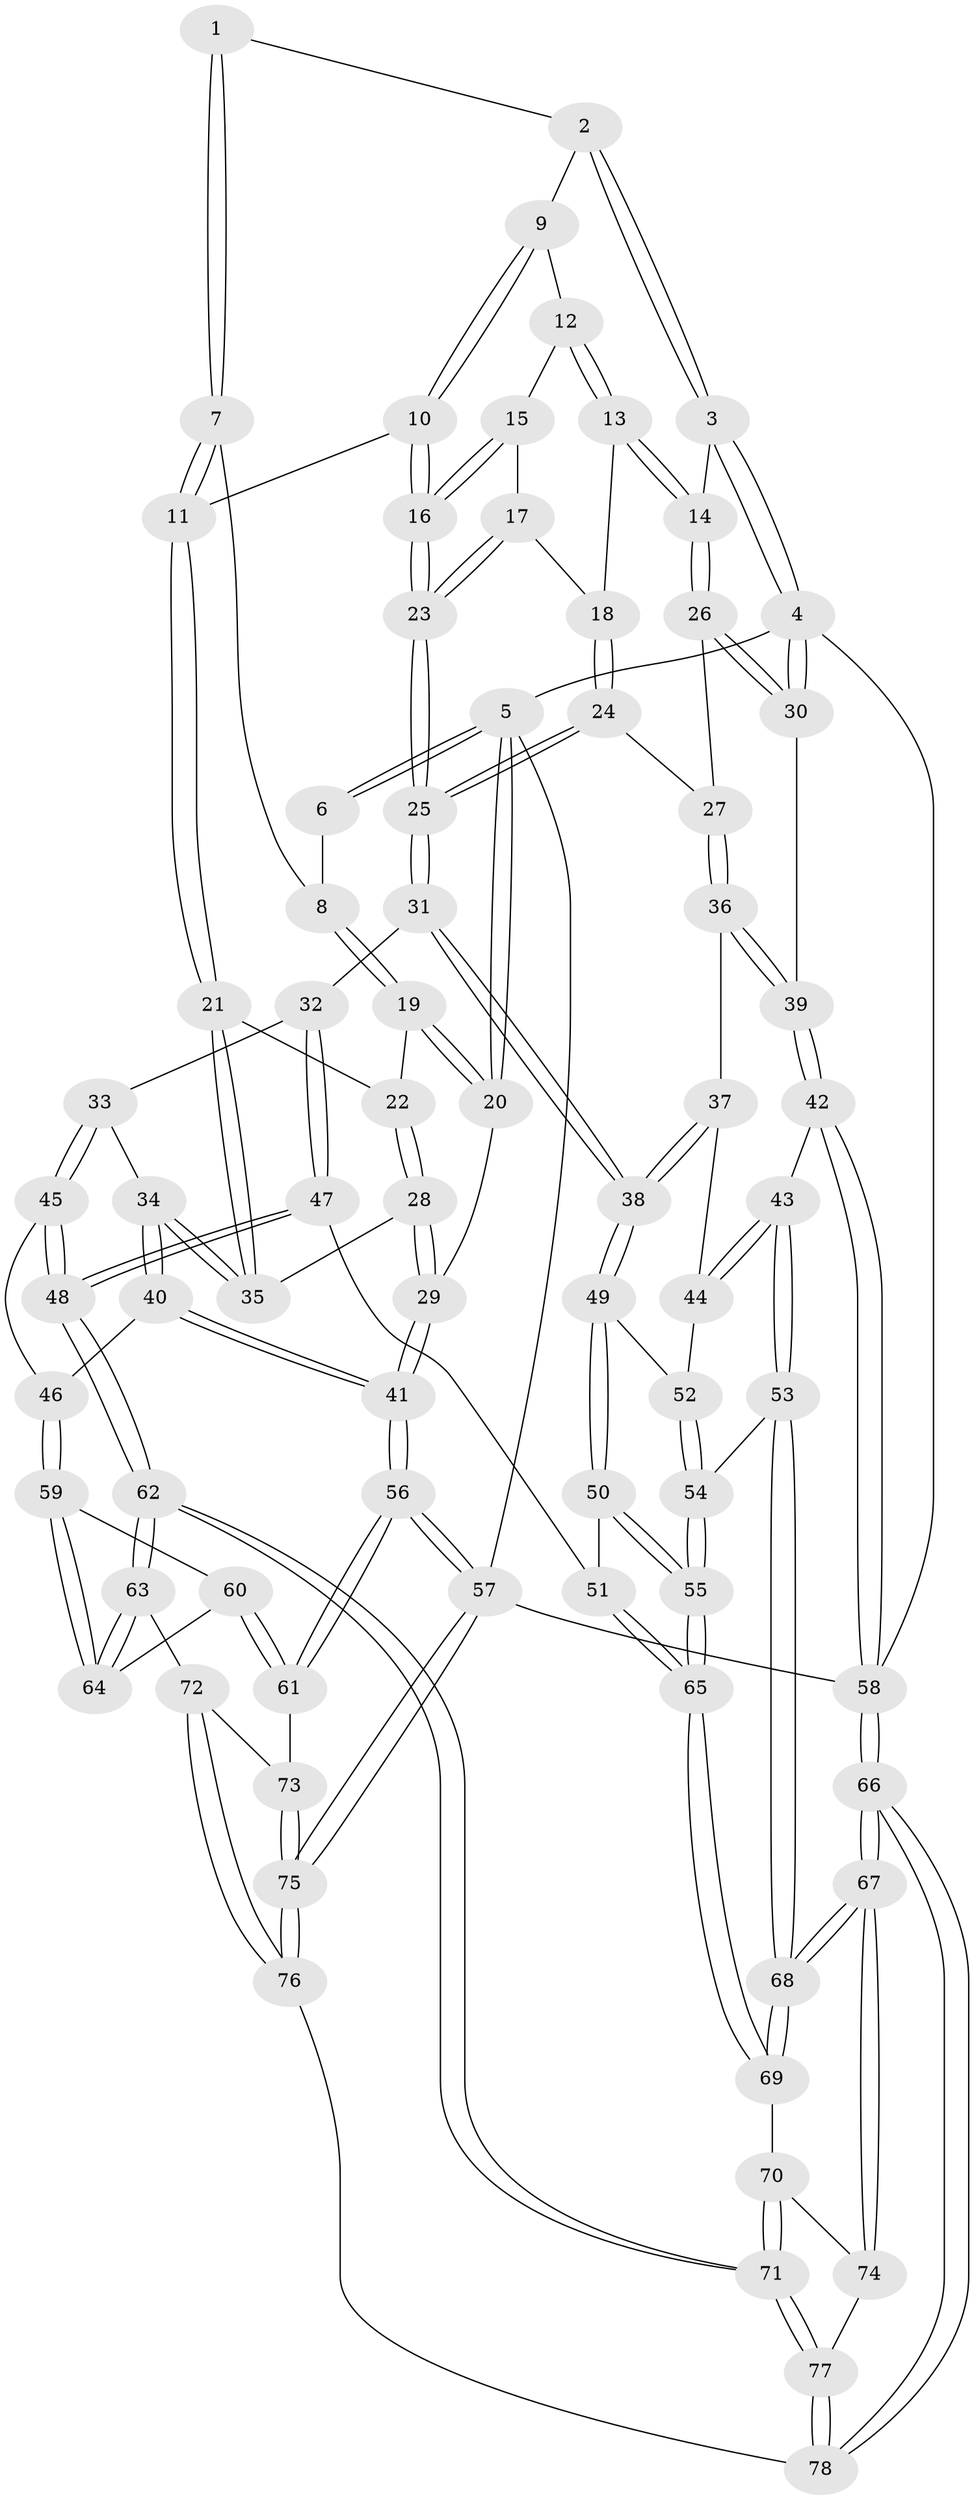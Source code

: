 // Generated by graph-tools (version 1.1) at 2025/11/02/27/25 16:11:53]
// undirected, 78 vertices, 192 edges
graph export_dot {
graph [start="1"]
  node [color=gray90,style=filled];
  1 [pos="+0.5292821597880099+0"];
  2 [pos="+0.6189896876473343+0"];
  3 [pos="+1+0"];
  4 [pos="+1+0"];
  5 [pos="+0+0"];
  6 [pos="+0.25069746901193773+0"];
  7 [pos="+0.4271842631258162+0.09681233192349056"];
  8 [pos="+0.3065539659125197+0.02428845402764502"];
  9 [pos="+0.6198710196748722+0"];
  10 [pos="+0.475715907128125+0.19569666949672498"];
  11 [pos="+0.46443796206350213+0.19545782337164"];
  12 [pos="+0.6219878641056708+0"];
  13 [pos="+0.788336076543887+0.1598770636177874"];
  14 [pos="+0.7970037917746164+0.15943388298504332"];
  15 [pos="+0.6328825552344626+0.017104859357031665"];
  16 [pos="+0.5449192293045938+0.21250223127806564"];
  17 [pos="+0.7200043393088128+0.15800152543836288"];
  18 [pos="+0.7631902682581055+0.165325341816482"];
  19 [pos="+0.24005659512289512+0.15285423907873458"];
  20 [pos="+0+0"];
  21 [pos="+0.33256207158226114+0.28321603560727227"];
  22 [pos="+0.24425459417096212+0.17115132345246165"];
  23 [pos="+0.5450874648192959+0.21260494756350856"];
  24 [pos="+0.6813545973286502+0.34961520305414795"];
  25 [pos="+0.62507363709807+0.3640312502009485"];
  26 [pos="+0.9528475988173598+0.2986035500611986"];
  27 [pos="+0.715520297128594+0.35542946025099265"];
  28 [pos="+0+0.2762897511960482"];
  29 [pos="+0+0.2790754750728507"];
  30 [pos="+1+0.35560096593782736"];
  31 [pos="+0.5825307045955476+0.4665925714686634"];
  32 [pos="+0.5419625984655243+0.4811509979870167"];
  33 [pos="+0.3608690962706915+0.44560468701846856"];
  34 [pos="+0.32140373790251026+0.3884546140274495"];
  35 [pos="+0.3170599061176048+0.3383877584403451"];
  36 [pos="+0.8115929032485383+0.4997622580264703"];
  37 [pos="+0.7985845754230846+0.508947395878129"];
  38 [pos="+0.6599977385030914+0.527368784717274"];
  39 [pos="+1+0.42919374717780945"];
  40 [pos="+0+0.5446546592891435"];
  41 [pos="+0+0.546018725324105"];
  42 [pos="+1+0.5873292529232723"];
  43 [pos="+0.9192262321514802+0.6869182929045046"];
  44 [pos="+0.7959373448873491+0.5849504389085514"];
  45 [pos="+0.3125615567399497+0.6427638202189686"];
  46 [pos="+0.2881514311954725+0.6536627850003125"];
  47 [pos="+0.4984986568410693+0.7247068205744203"];
  48 [pos="+0.47780750272723194+0.7423212647630953"];
  49 [pos="+0.6735456934842325+0.6111207213375573"];
  50 [pos="+0.6724232509380057+0.6188402784813689"];
  51 [pos="+0.578870095092534+0.7119085704031733"];
  52 [pos="+0.7779522213970137+0.6174665727547036"];
  53 [pos="+0.8503521871597948+0.7410389717348471"];
  54 [pos="+0.8040713193650391+0.7427678001273814"];
  55 [pos="+0.7756890651874544+0.7523770462005136"];
  56 [pos="+0+0.794032386948188"];
  57 [pos="+0+1"];
  58 [pos="+1+1"];
  59 [pos="+0.256660360121449+0.716718615786334"];
  60 [pos="+0.16815636134132517+0.7939299250977706"];
  61 [pos="+0.12094972497332662+0.8220270497472024"];
  62 [pos="+0.46989124790112347+0.9362912659895837"];
  63 [pos="+0.3352822901095059+0.8800680190406731"];
  64 [pos="+0.32313310275291524+0.863823421763122"];
  65 [pos="+0.733303806679387+0.7917121908737166"];
  66 [pos="+1+1"];
  67 [pos="+1+1"];
  68 [pos="+0.9380246060850185+0.951043340143214"];
  69 [pos="+0.7250463024599015+0.8188597168742"];
  70 [pos="+0.7111390340452268+0.8464793234661768"];
  71 [pos="+0.4831653895417212+0.9690559172802427"];
  72 [pos="+0.2065180206220349+0.904184173279739"];
  73 [pos="+0.16368378348488466+0.8700010055556209"];
  74 [pos="+0.7573040809617898+0.9250011343102504"];
  75 [pos="+0.044605570194452035+1"];
  76 [pos="+0.252812628536409+1"];
  77 [pos="+0.480987821081796+1"];
  78 [pos="+0.4800358779098183+1"];
  1 -- 2;
  1 -- 7;
  1 -- 7;
  2 -- 3;
  2 -- 3;
  2 -- 9;
  3 -- 4;
  3 -- 4;
  3 -- 14;
  4 -- 5;
  4 -- 30;
  4 -- 30;
  4 -- 58;
  5 -- 6;
  5 -- 6;
  5 -- 20;
  5 -- 20;
  5 -- 57;
  6 -- 8;
  7 -- 8;
  7 -- 11;
  7 -- 11;
  8 -- 19;
  8 -- 19;
  9 -- 10;
  9 -- 10;
  9 -- 12;
  10 -- 11;
  10 -- 16;
  10 -- 16;
  11 -- 21;
  11 -- 21;
  12 -- 13;
  12 -- 13;
  12 -- 15;
  13 -- 14;
  13 -- 14;
  13 -- 18;
  14 -- 26;
  14 -- 26;
  15 -- 16;
  15 -- 16;
  15 -- 17;
  16 -- 23;
  16 -- 23;
  17 -- 18;
  17 -- 23;
  17 -- 23;
  18 -- 24;
  18 -- 24;
  19 -- 20;
  19 -- 20;
  19 -- 22;
  20 -- 29;
  21 -- 22;
  21 -- 35;
  21 -- 35;
  22 -- 28;
  22 -- 28;
  23 -- 25;
  23 -- 25;
  24 -- 25;
  24 -- 25;
  24 -- 27;
  25 -- 31;
  25 -- 31;
  26 -- 27;
  26 -- 30;
  26 -- 30;
  27 -- 36;
  27 -- 36;
  28 -- 29;
  28 -- 29;
  28 -- 35;
  29 -- 41;
  29 -- 41;
  30 -- 39;
  31 -- 32;
  31 -- 38;
  31 -- 38;
  32 -- 33;
  32 -- 47;
  32 -- 47;
  33 -- 34;
  33 -- 45;
  33 -- 45;
  34 -- 35;
  34 -- 35;
  34 -- 40;
  34 -- 40;
  36 -- 37;
  36 -- 39;
  36 -- 39;
  37 -- 38;
  37 -- 38;
  37 -- 44;
  38 -- 49;
  38 -- 49;
  39 -- 42;
  39 -- 42;
  40 -- 41;
  40 -- 41;
  40 -- 46;
  41 -- 56;
  41 -- 56;
  42 -- 43;
  42 -- 58;
  42 -- 58;
  43 -- 44;
  43 -- 44;
  43 -- 53;
  43 -- 53;
  44 -- 52;
  45 -- 46;
  45 -- 48;
  45 -- 48;
  46 -- 59;
  46 -- 59;
  47 -- 48;
  47 -- 48;
  47 -- 51;
  48 -- 62;
  48 -- 62;
  49 -- 50;
  49 -- 50;
  49 -- 52;
  50 -- 51;
  50 -- 55;
  50 -- 55;
  51 -- 65;
  51 -- 65;
  52 -- 54;
  52 -- 54;
  53 -- 54;
  53 -- 68;
  53 -- 68;
  54 -- 55;
  54 -- 55;
  55 -- 65;
  55 -- 65;
  56 -- 57;
  56 -- 57;
  56 -- 61;
  56 -- 61;
  57 -- 75;
  57 -- 75;
  57 -- 58;
  58 -- 66;
  58 -- 66;
  59 -- 60;
  59 -- 64;
  59 -- 64;
  60 -- 61;
  60 -- 61;
  60 -- 64;
  61 -- 73;
  62 -- 63;
  62 -- 63;
  62 -- 71;
  62 -- 71;
  63 -- 64;
  63 -- 64;
  63 -- 72;
  65 -- 69;
  65 -- 69;
  66 -- 67;
  66 -- 67;
  66 -- 78;
  66 -- 78;
  67 -- 68;
  67 -- 68;
  67 -- 74;
  67 -- 74;
  68 -- 69;
  68 -- 69;
  69 -- 70;
  70 -- 71;
  70 -- 71;
  70 -- 74;
  71 -- 77;
  71 -- 77;
  72 -- 73;
  72 -- 76;
  72 -- 76;
  73 -- 75;
  73 -- 75;
  74 -- 77;
  75 -- 76;
  75 -- 76;
  76 -- 78;
  77 -- 78;
  77 -- 78;
}
